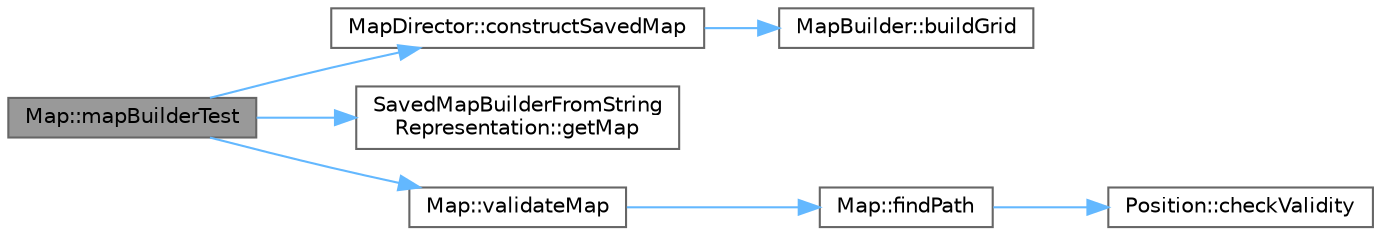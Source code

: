 digraph "Map::mapBuilderTest"
{
 // LATEX_PDF_SIZE
  bgcolor="transparent";
  edge [fontname=Helvetica,fontsize=10,labelfontname=Helvetica,labelfontsize=10];
  node [fontname=Helvetica,fontsize=10,shape=box,height=0.2,width=0.4];
  rankdir="LR";
  Node1 [id="Node000001",label="Map::mapBuilderTest",height=0.2,width=0.4,color="gray40", fillcolor="grey60", style="filled", fontcolor="black",tooltip="Test function for the map builder."];
  Node1 -> Node2 [id="edge1_Node000001_Node000002",color="steelblue1",style="solid",tooltip=" "];
  Node2 [id="Node000002",label="MapDirector::constructSavedMap",height=0.2,width=0.4,color="grey40", fillcolor="white", style="filled",URL="$class_map_director.html#a18483c41f45437d7471f1dfb111eed2f",tooltip="Constructs a map using the SavedMapBuilderFromStringRepresentation."];
  Node2 -> Node3 [id="edge2_Node000002_Node000003",color="steelblue1",style="solid",tooltip=" "];
  Node3 [id="Node000003",label="MapBuilder::buildGrid",height=0.2,width=0.4,color="grey40", fillcolor="white", style="filled",URL="$class_map_builder.html#aba373ce590afbb936ff83c54d5516708",tooltip="Builds the grid of the map."];
  Node1 -> Node4 [id="edge3_Node000001_Node000004",color="steelblue1",style="solid",tooltip=" "];
  Node4 [id="Node000004",label="SavedMapBuilderFromString\lRepresentation::getMap",height=0.2,width=0.4,color="grey40", fillcolor="white", style="filled",URL="$class_saved_map_builder_from_string_representation.html#a61a321f12dd55d8fd8b75f6017b68071",tooltip="Gets the map that was built."];
  Node1 -> Node5 [id="edge4_Node000001_Node000005",color="steelblue1",style="solid",tooltip=" "];
  Node5 [id="Node000005",label="Map::validateMap",height=0.2,width=0.4,color="grey40", fillcolor="white", style="filled",URL="$class_map.html#abe7c103671ba1ad802b29b80d2435ac6",tooltip="Validates the map by checking if it meets certain criteria."];
  Node5 -> Node6 [id="edge5_Node000005_Node000006",color="steelblue1",style="solid",tooltip=" "];
  Node6 [id="Node000006",label="Map::findPath",height=0.2,width=0.4,color="grey40", fillcolor="white", style="filled",URL="$class_map.html#a1c7c8be8b581f707488ad8ba55e5a242",tooltip="Finds a path from the start position to the end position on the map."];
  Node6 -> Node7 [id="edge6_Node000006_Node000007",color="steelblue1",style="solid",tooltip=" "];
  Node7 [id="Node000007",label="Position::checkValidity",height=0.2,width=0.4,color="grey40", fillcolor="white", style="filled",URL="$struct_position.html#aa335200cd70b67078a12e3c153b7535b",tooltip="Checks if the position is valid within the given boundaries."];
}
